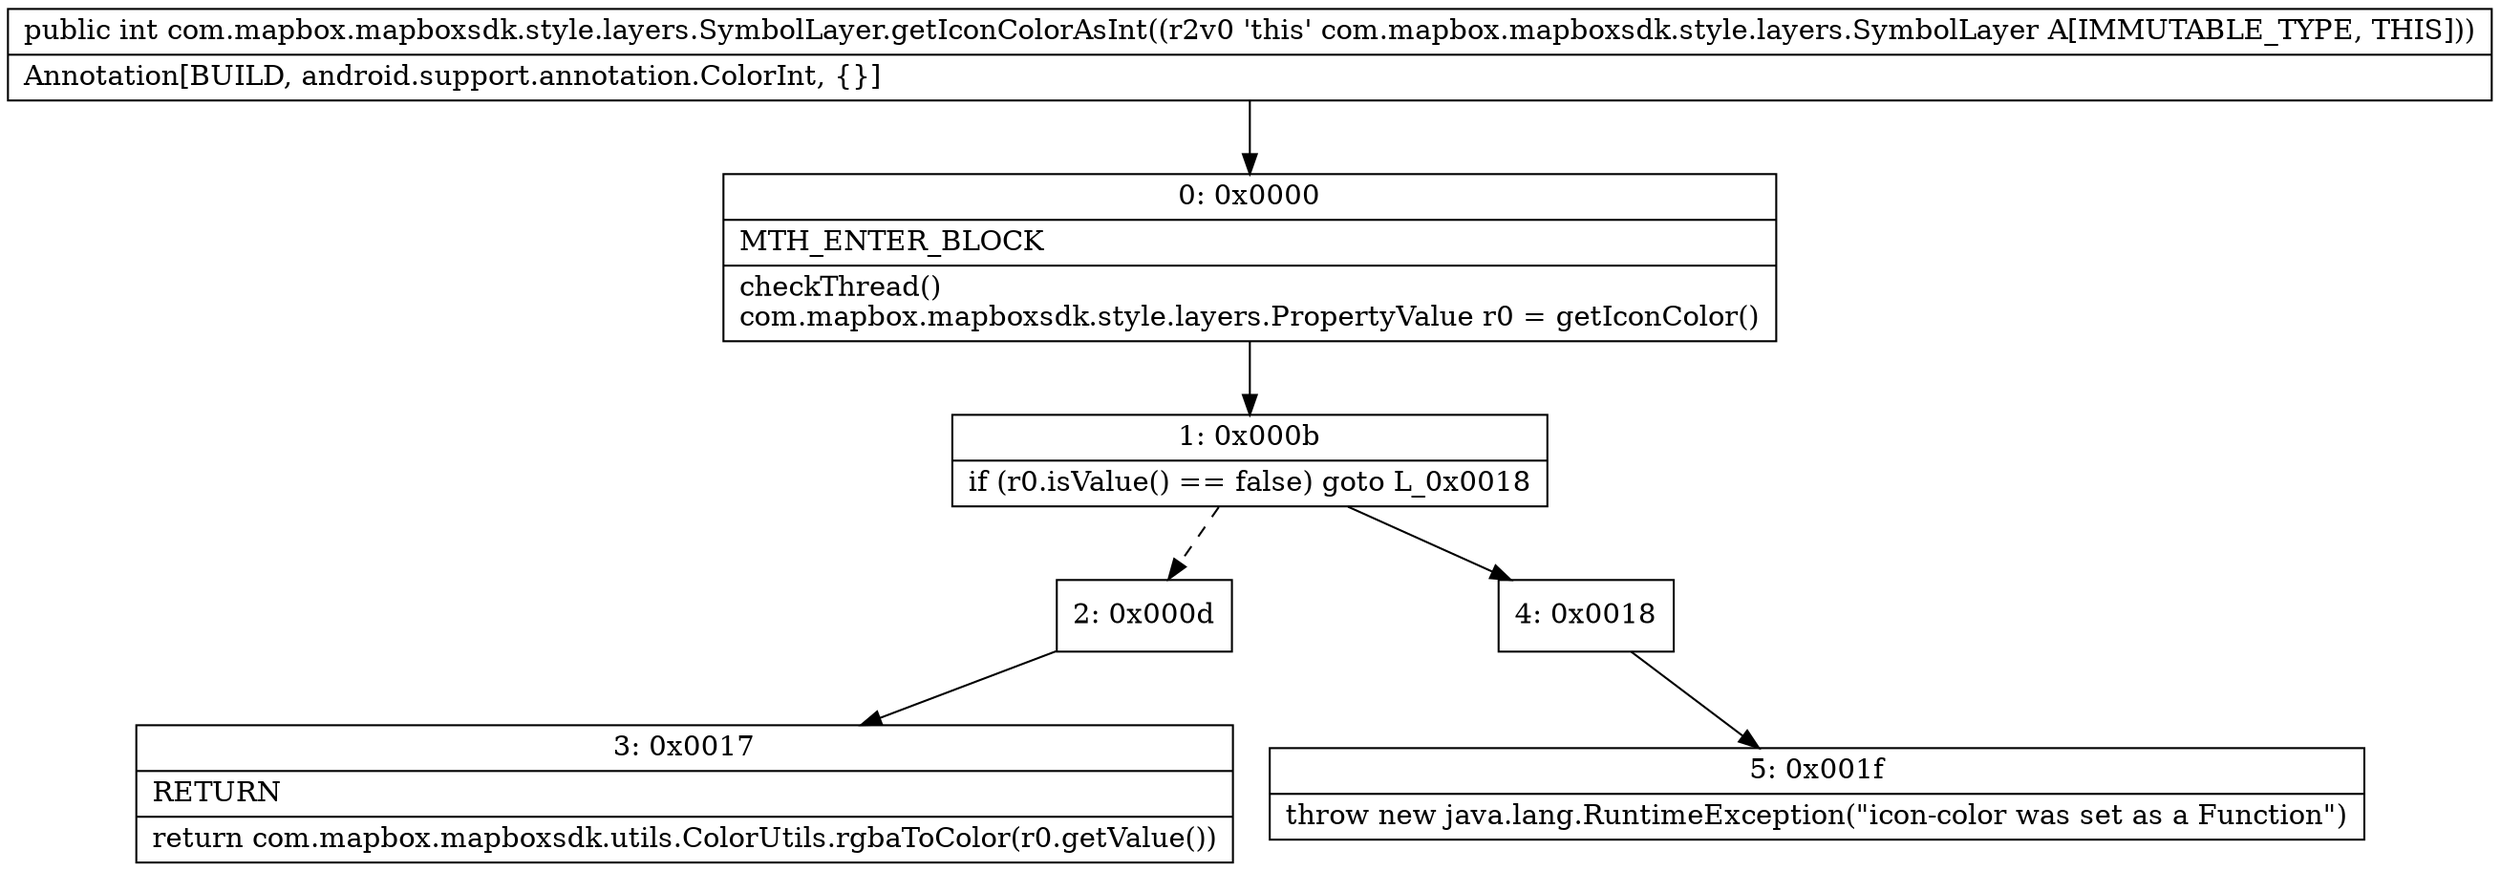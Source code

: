 digraph "CFG forcom.mapbox.mapboxsdk.style.layers.SymbolLayer.getIconColorAsInt()I" {
Node_0 [shape=record,label="{0\:\ 0x0000|MTH_ENTER_BLOCK\l|checkThread()\lcom.mapbox.mapboxsdk.style.layers.PropertyValue r0 = getIconColor()\l}"];
Node_1 [shape=record,label="{1\:\ 0x000b|if (r0.isValue() == false) goto L_0x0018\l}"];
Node_2 [shape=record,label="{2\:\ 0x000d}"];
Node_3 [shape=record,label="{3\:\ 0x0017|RETURN\l|return com.mapbox.mapboxsdk.utils.ColorUtils.rgbaToColor(r0.getValue())\l}"];
Node_4 [shape=record,label="{4\:\ 0x0018}"];
Node_5 [shape=record,label="{5\:\ 0x001f|throw new java.lang.RuntimeException(\"icon\-color was set as a Function\")\l}"];
MethodNode[shape=record,label="{public int com.mapbox.mapboxsdk.style.layers.SymbolLayer.getIconColorAsInt((r2v0 'this' com.mapbox.mapboxsdk.style.layers.SymbolLayer A[IMMUTABLE_TYPE, THIS]))  | Annotation[BUILD, android.support.annotation.ColorInt, \{\}]\l}"];
MethodNode -> Node_0;
Node_0 -> Node_1;
Node_1 -> Node_2[style=dashed];
Node_1 -> Node_4;
Node_2 -> Node_3;
Node_4 -> Node_5;
}

